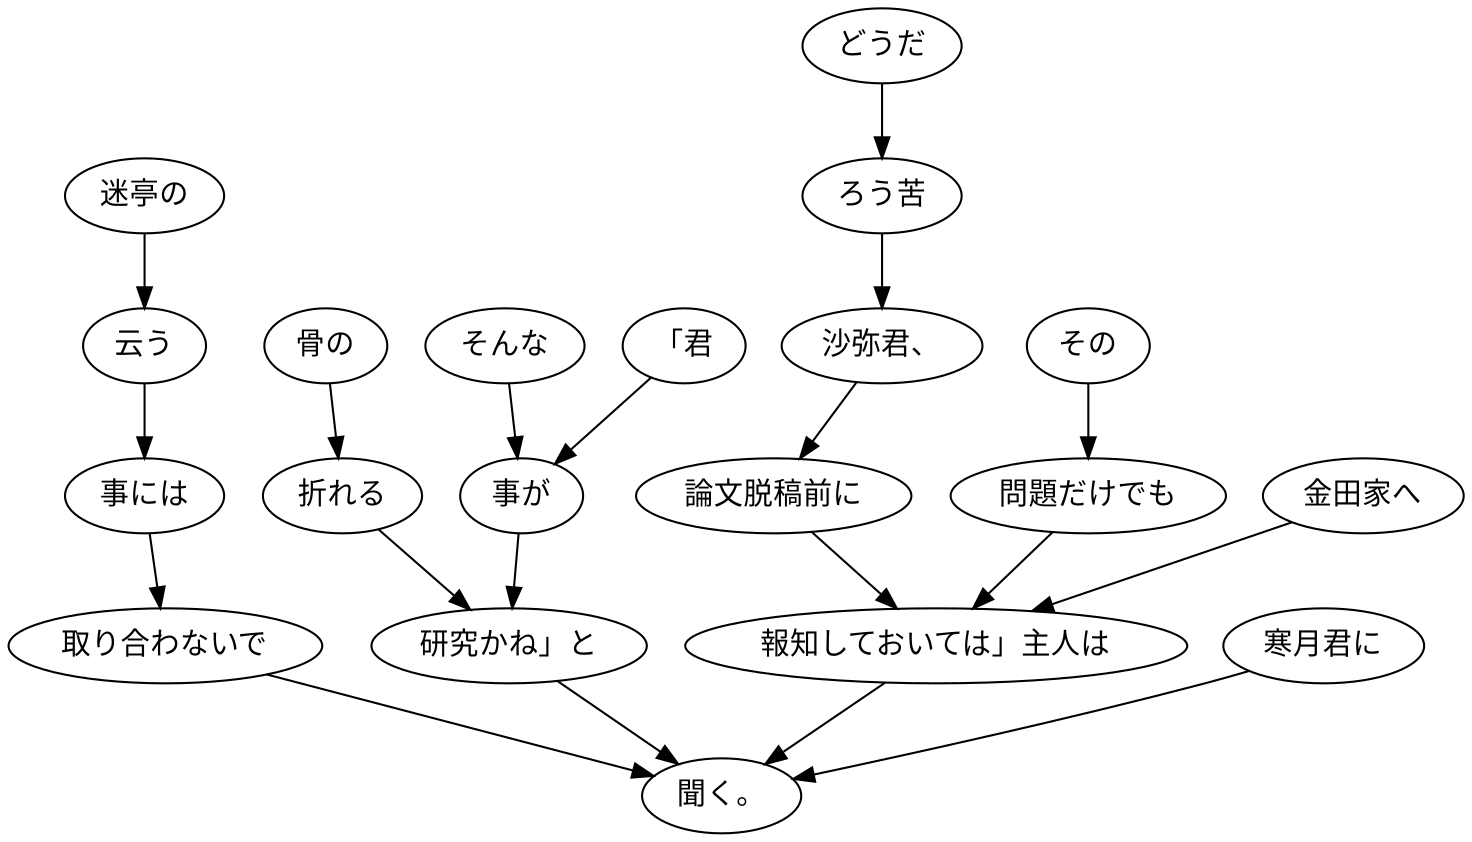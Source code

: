 digraph graph3552 {
	node0 [label="どうだ"];
	node1 [label="ろう苦"];
	node2 [label="沙弥君、"];
	node3 [label="論文脱稿前に"];
	node4 [label="その"];
	node5 [label="問題だけでも"];
	node6 [label="金田家へ"];
	node7 [label="報知しておいては」主人は"];
	node8 [label="迷亭の"];
	node9 [label="云う"];
	node10 [label="事には"];
	node11 [label="取り合わないで"];
	node12 [label="「君"];
	node13 [label="そんな"];
	node14 [label="事が"];
	node15 [label="骨の"];
	node16 [label="折れる"];
	node17 [label="研究かね」と"];
	node18 [label="寒月君に"];
	node19 [label="聞く。"];
	node0 -> node1;
	node1 -> node2;
	node2 -> node3;
	node3 -> node7;
	node4 -> node5;
	node5 -> node7;
	node6 -> node7;
	node7 -> node19;
	node8 -> node9;
	node9 -> node10;
	node10 -> node11;
	node11 -> node19;
	node12 -> node14;
	node13 -> node14;
	node14 -> node17;
	node15 -> node16;
	node16 -> node17;
	node17 -> node19;
	node18 -> node19;
}
